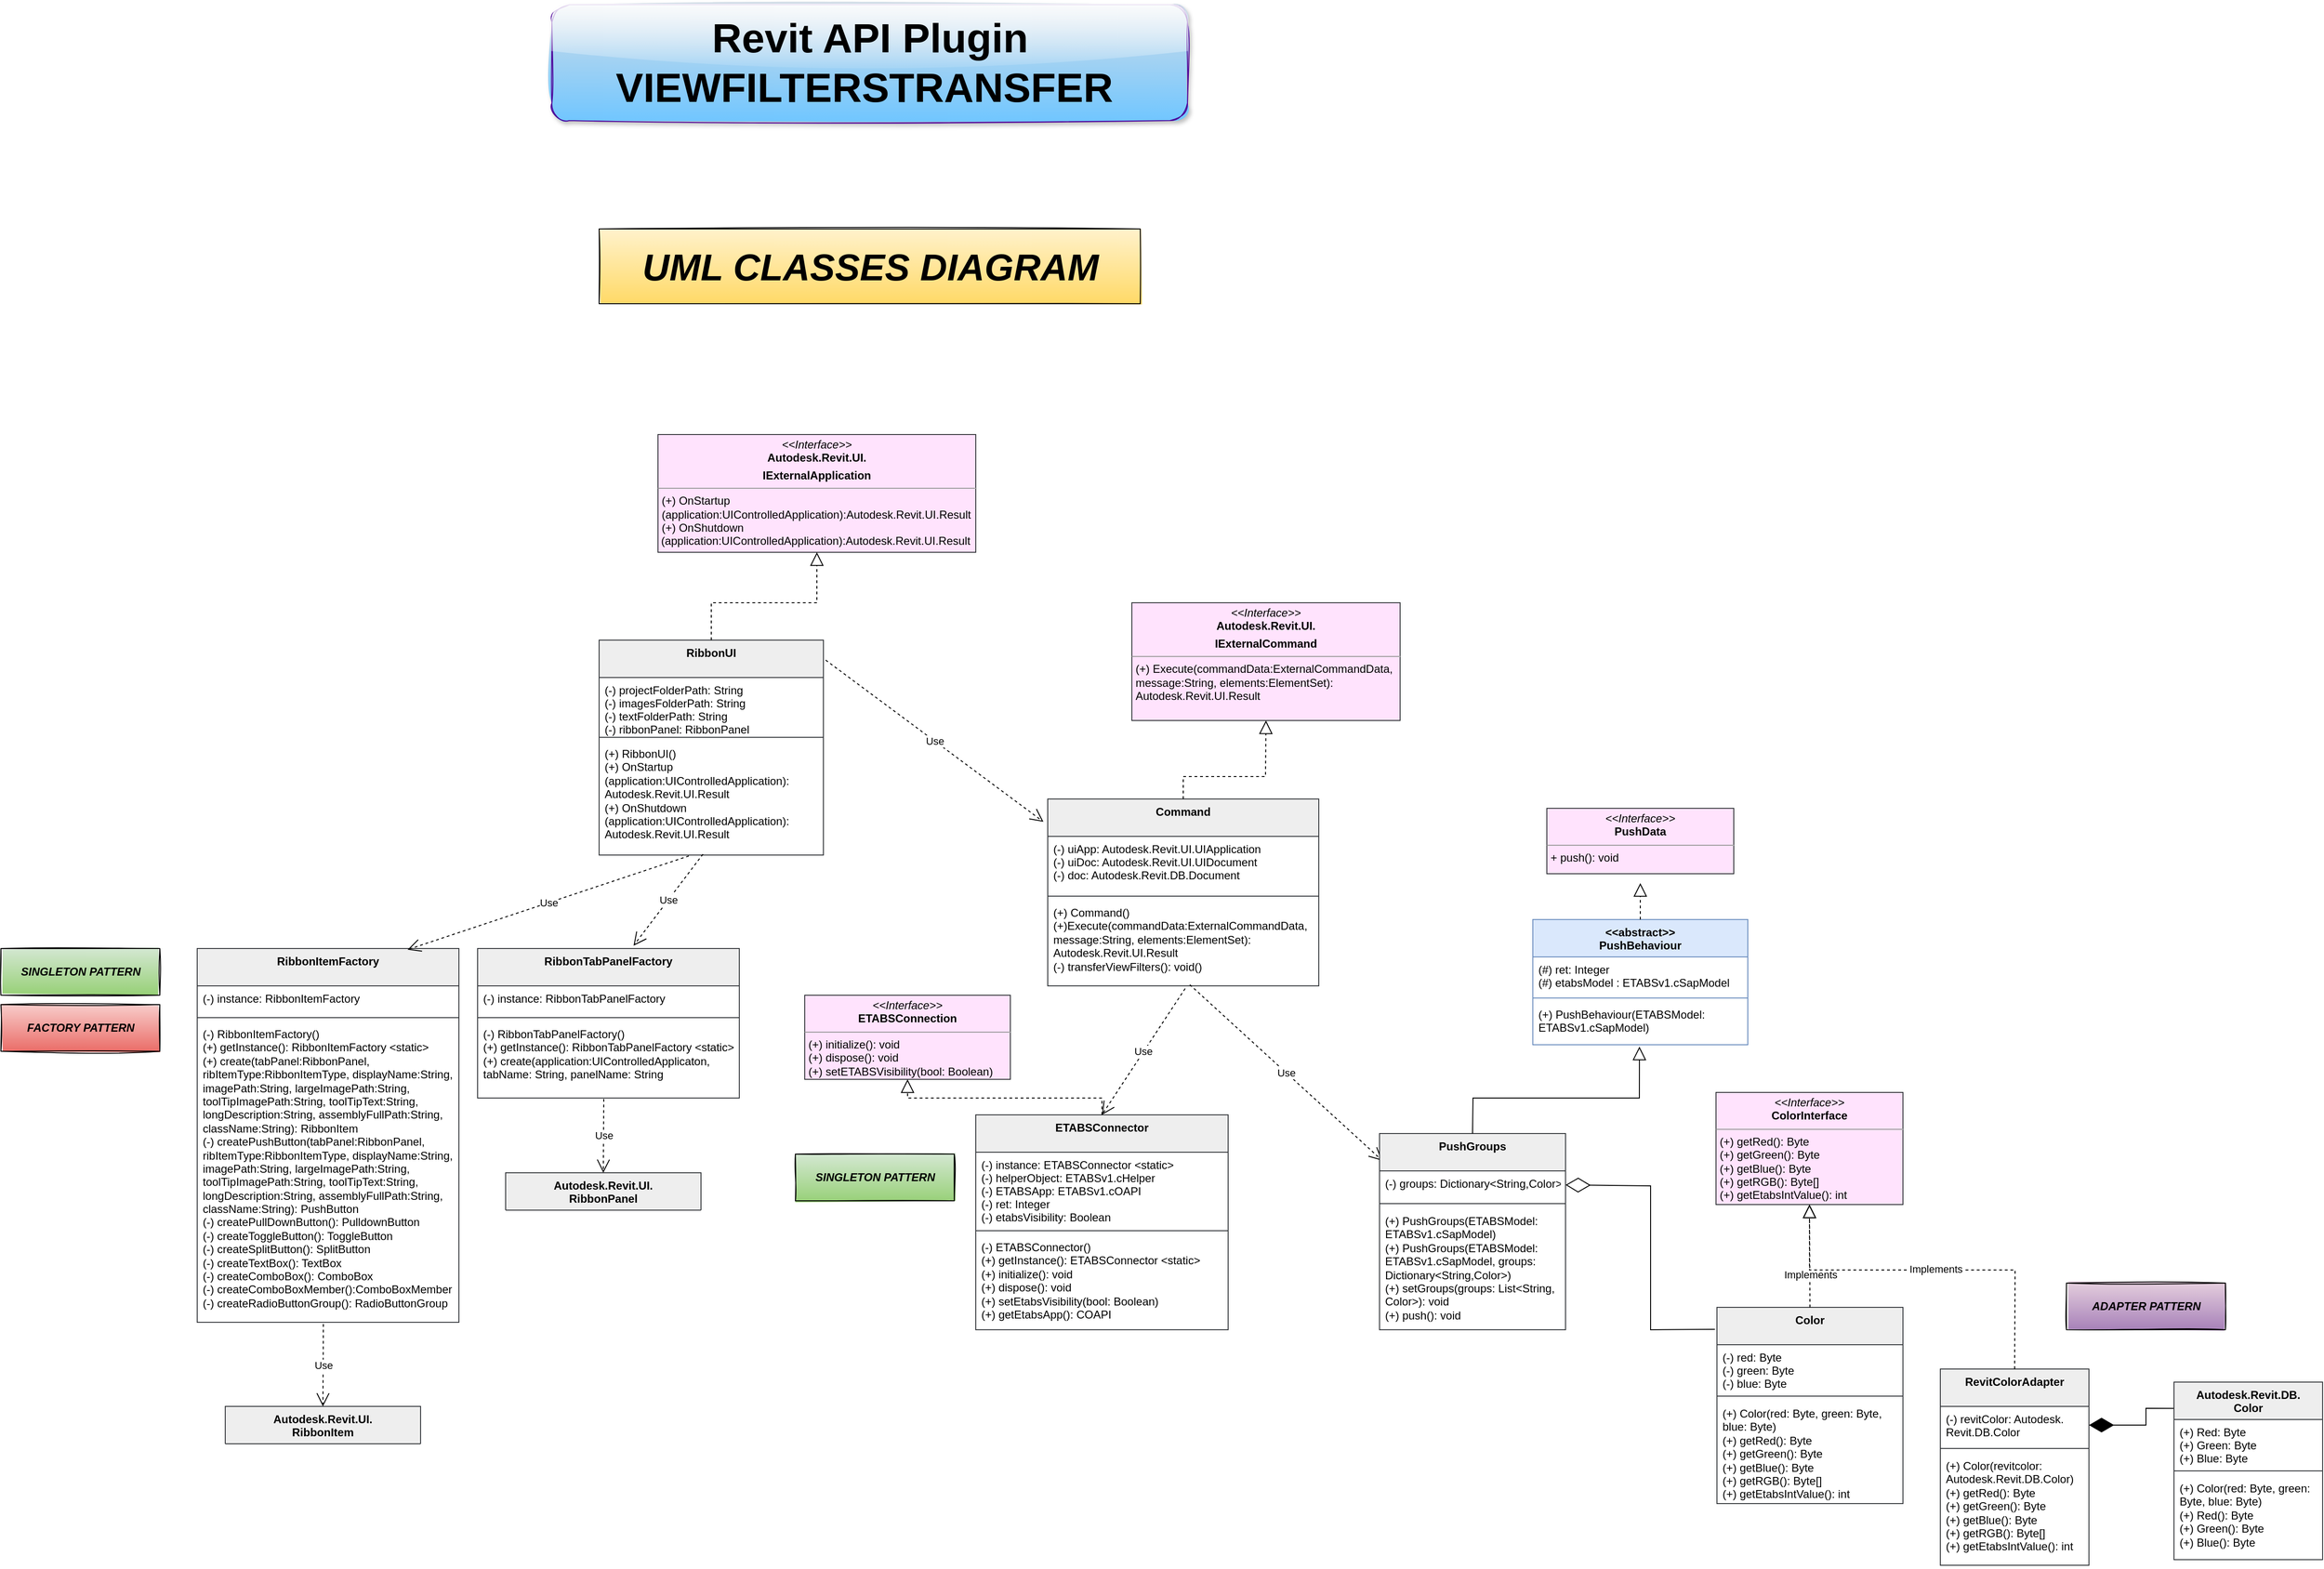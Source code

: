 <mxfile version="22.0.6" type="device">
  <diagram id="C5RBs43oDa-KdzZeNtuy" name="Page-1">
    <mxGraphModel dx="-4254" dy="4027" grid="1" gridSize="10" guides="1" tooltips="1" connect="1" arrows="1" fold="1" page="1" pageScale="1" pageWidth="827" pageHeight="1169" math="0" shadow="0">
      <root>
        <mxCell id="WIyWlLk6GJQsqaUBKTNV-0" />
        <mxCell id="WIyWlLk6GJQsqaUBKTNV-1" parent="WIyWlLk6GJQsqaUBKTNV-0" />
        <mxCell id="bTsdY4HcsBTZkOIxfHCk-12" value="RibbonItemFactory" style="swimlane;fontStyle=1;align=center;verticalAlign=top;childLayout=stackLayout;horizontal=1;startSize=40;horizontalStack=0;resizeParent=1;resizeParentMax=0;resizeLast=0;collapsible=1;marginBottom=0;movable=1;resizable=1;rotatable=1;deletable=1;editable=1;locked=0;connectable=1;fillColor=#eeeeee;strokeColor=#36393d;" parent="WIyWlLk6GJQsqaUBKTNV-1" vertex="1">
          <mxGeometry x="5260" y="-1500" width="280" height="400" as="geometry" />
        </mxCell>
        <mxCell id="bTsdY4HcsBTZkOIxfHCk-13" value="(-) instance: RibbonItemFactory" style="text;strokeColor=none;fillColor=none;align=left;verticalAlign=top;spacingLeft=4;spacingRight=4;overflow=hidden;rotatable=0;points=[[0,0.5],[1,0.5]];portConstraint=eastwest;" parent="bTsdY4HcsBTZkOIxfHCk-12" vertex="1">
          <mxGeometry y="40" width="280" height="30" as="geometry" />
        </mxCell>
        <mxCell id="bTsdY4HcsBTZkOIxfHCk-14" value="" style="line;strokeWidth=1;fillColor=none;align=left;verticalAlign=middle;spacingTop=-1;spacingLeft=3;spacingRight=3;rotatable=0;labelPosition=right;points=[];portConstraint=eastwest;strokeColor=inherit;" parent="bTsdY4HcsBTZkOIxfHCk-12" vertex="1">
          <mxGeometry y="70" width="280" height="8" as="geometry" />
        </mxCell>
        <mxCell id="bTsdY4HcsBTZkOIxfHCk-15" value="(-) RibbonItemFactory()&#xa;(+) getInstance(): RibbonItemFactory &lt;static&gt;&#xa;(+) create(tabPanel:RibbonPanel, ribItemType:RibbonItemType, displayName:String, imagePath:String, largeImagePath:String, toolTipImagePath:String, toolTipText:String, longDescription:String, assemblyFullPath:String, className:String): RibbonItem&#xa;(-) createPushButton(tabPanel:RibbonPanel, ribItemType:RibbonItemType, displayName:String, imagePath:String, largeImagePath:String, toolTipImagePath:String, toolTipText:String, longDescription:String, assemblyFullPath:String, className:String): PushButton&#xa;(-) createPullDownButton(): PulldownButton&#xa;(-) createToggleButton(): ToggleButton&#xa;(-) createSplitButton(): SplitButton&#xa;(-) createTextBox(): TextBox&#xa;(-) createComboBox(): ComboBox&#xa;(-) createComboBoxMember():ComboBoxMember&#xa;(-) createRadioButtonGroup(): RadioButtonGroup" style="text;strokeColor=none;fillColor=none;align=left;verticalAlign=top;spacingLeft=4;spacingRight=4;overflow=hidden;rotatable=0;points=[[0,0.5],[1,0.5]];portConstraint=eastwest;whiteSpace=wrap;" parent="bTsdY4HcsBTZkOIxfHCk-12" vertex="1">
          <mxGeometry y="78" width="280" height="322" as="geometry" />
        </mxCell>
        <mxCell id="bTsdY4HcsBTZkOIxfHCk-16" value="RibbonTabPanelFactory" style="swimlane;fontStyle=1;align=center;verticalAlign=top;childLayout=stackLayout;horizontal=1;startSize=40;horizontalStack=0;resizeParent=1;resizeParentMax=0;resizeLast=0;collapsible=1;marginBottom=0;movable=1;resizable=1;rotatable=1;deletable=1;editable=1;locked=0;connectable=1;fillColor=#eeeeee;strokeColor=#36393d;" parent="WIyWlLk6GJQsqaUBKTNV-1" vertex="1">
          <mxGeometry x="5560" y="-1500" width="280" height="160" as="geometry" />
        </mxCell>
        <mxCell id="bTsdY4HcsBTZkOIxfHCk-17" value="(-) instance: RibbonTabPanelFactory" style="text;strokeColor=none;fillColor=none;align=left;verticalAlign=top;spacingLeft=4;spacingRight=4;overflow=hidden;rotatable=0;points=[[0,0.5],[1,0.5]];portConstraint=eastwest;" parent="bTsdY4HcsBTZkOIxfHCk-16" vertex="1">
          <mxGeometry y="40" width="280" height="30" as="geometry" />
        </mxCell>
        <mxCell id="bTsdY4HcsBTZkOIxfHCk-18" value="" style="line;strokeWidth=1;fillColor=none;align=left;verticalAlign=middle;spacingTop=-1;spacingLeft=3;spacingRight=3;rotatable=0;labelPosition=right;points=[];portConstraint=eastwest;strokeColor=inherit;" parent="bTsdY4HcsBTZkOIxfHCk-16" vertex="1">
          <mxGeometry y="70" width="280" height="8" as="geometry" />
        </mxCell>
        <mxCell id="bTsdY4HcsBTZkOIxfHCk-19" value="(-) RibbonTabPanelFactory()&#xa;(+) getInstance(): RibbonTabPanelFactory &lt;static&gt;&#xa;(+) create(application:UIControlledApplicaton, tabName: String, panelName: String" style="text;strokeColor=none;fillColor=none;align=left;verticalAlign=top;spacingLeft=4;spacingRight=4;overflow=hidden;rotatable=0;points=[[0,0.5],[1,0.5]];portConstraint=eastwest;whiteSpace=wrap;" parent="bTsdY4HcsBTZkOIxfHCk-16" vertex="1">
          <mxGeometry y="78" width="280" height="82" as="geometry" />
        </mxCell>
        <mxCell id="bTsdY4HcsBTZkOIxfHCk-20" value="RibbonUI" style="swimlane;fontStyle=1;align=center;verticalAlign=top;childLayout=stackLayout;horizontal=1;startSize=40;horizontalStack=0;resizeParent=1;resizeParentMax=0;resizeLast=0;collapsible=1;marginBottom=0;movable=1;resizable=1;rotatable=1;deletable=1;editable=1;locked=0;connectable=1;fillColor=#eeeeee;strokeColor=#36393d;" parent="WIyWlLk6GJQsqaUBKTNV-1" vertex="1">
          <mxGeometry x="5690" y="-1830" width="240" height="230" as="geometry" />
        </mxCell>
        <mxCell id="bTsdY4HcsBTZkOIxfHCk-21" value="(-) projectFolderPath: String&#xa;(-) imagesFolderPath: String&#xa;(-) textFolderPath: String&#xa;(-) ribbonPanel: RibbonPanel" style="text;strokeColor=none;fillColor=none;align=left;verticalAlign=top;spacingLeft=4;spacingRight=4;overflow=hidden;rotatable=0;points=[[0,0.5],[1,0.5]];portConstraint=eastwest;" parent="bTsdY4HcsBTZkOIxfHCk-20" vertex="1">
          <mxGeometry y="40" width="240" height="60" as="geometry" />
        </mxCell>
        <mxCell id="bTsdY4HcsBTZkOIxfHCk-22" value="" style="line;strokeWidth=1;fillColor=none;align=left;verticalAlign=middle;spacingTop=-1;spacingLeft=3;spacingRight=3;rotatable=0;labelPosition=right;points=[];portConstraint=eastwest;strokeColor=inherit;" parent="bTsdY4HcsBTZkOIxfHCk-20" vertex="1">
          <mxGeometry y="100" width="240" height="8" as="geometry" />
        </mxCell>
        <mxCell id="bTsdY4HcsBTZkOIxfHCk-23" value="(+) RibbonUI()&#xa;(+) OnStartup&#xa;(application:UIControlledApplication):&#xa;Autodesk.Revit.UI.Result&#xa;(+) OnShutdown &#xa;(application:UIControlledApplication):&#xa;Autodesk.Revit.UI.Result" style="text;strokeColor=none;fillColor=none;align=left;verticalAlign=top;spacingLeft=4;spacingRight=4;overflow=hidden;rotatable=0;points=[[0,0.5],[1,0.5]];portConstraint=eastwest;whiteSpace=wrap;" parent="bTsdY4HcsBTZkOIxfHCk-20" vertex="1">
          <mxGeometry y="108" width="240" height="122" as="geometry" />
        </mxCell>
        <mxCell id="bTsdY4HcsBTZkOIxfHCk-24" value="&lt;p style=&quot;margin: 0px ; margin-top: 4px ; text-align: center&quot;&gt;&lt;i&gt;&amp;lt;&amp;lt;Interface&amp;gt;&amp;gt;&lt;/i&gt;&lt;br&gt;&lt;b&gt;Autodesk.Revit.UI.&lt;/b&gt;&lt;/p&gt;&lt;p style=&quot;margin: 0px ; margin-top: 4px ; text-align: center&quot;&gt;&lt;b&gt;IExternalApplication&lt;/b&gt;&lt;/p&gt;&lt;hr size=&quot;1&quot;&gt;&lt;p style=&quot;margin: 0px ; margin-left: 4px&quot;&gt;(+) OnStartup&lt;/p&gt;&lt;p style=&quot;margin: 0px ; margin-left: 4px&quot;&gt;(application:UIControlledApplication):&lt;span style=&quot;background-color: initial;&quot;&gt;Autodesk.Revit.UI.Result&lt;/span&gt;&lt;/p&gt;&lt;p style=&quot;margin: 0px ; margin-left: 4px&quot;&gt;&lt;span style=&quot;background-color: initial;&quot;&gt;(+) OnShutdown&lt;/span&gt;&lt;/p&gt;&amp;nbsp;(application:UIControlledApplication):Autodesk.Revit.UI.Result" style="verticalAlign=top;align=left;overflow=fill;fontSize=12;fontFamily=Helvetica;html=1;fillColor=#FFE3FD;strokeColor=#36393d;" parent="WIyWlLk6GJQsqaUBKTNV-1" vertex="1">
          <mxGeometry x="5753" y="-2050" width="340" height="126" as="geometry" />
        </mxCell>
        <mxCell id="bTsdY4HcsBTZkOIxfHCk-25" value="" style="endArrow=block;dashed=1;endFill=0;endSize=12;html=1;rounded=0;exitX=0.5;exitY=0;exitDx=0;exitDy=0;entryX=0.5;entryY=1;entryDx=0;entryDy=0;" parent="WIyWlLk6GJQsqaUBKTNV-1" source="bTsdY4HcsBTZkOIxfHCk-20" target="bTsdY4HcsBTZkOIxfHCk-24" edge="1">
          <mxGeometry width="160" relative="1" as="geometry">
            <mxPoint x="5640" y="-1850" as="sourcePoint" />
            <mxPoint x="5925" y="-1910" as="targetPoint" />
            <Array as="points">
              <mxPoint x="5810" y="-1870" />
              <mxPoint x="5923" y="-1870" />
            </Array>
          </mxGeometry>
        </mxCell>
        <mxCell id="bTsdY4HcsBTZkOIxfHCk-28" value="Command" style="swimlane;fontStyle=1;align=center;verticalAlign=top;childLayout=stackLayout;horizontal=1;startSize=40;horizontalStack=0;resizeParent=1;resizeParentMax=0;resizeLast=0;collapsible=1;marginBottom=0;movable=1;resizable=1;rotatable=1;deletable=1;editable=1;locked=0;connectable=1;fillColor=#eeeeee;strokeColor=#36393d;" parent="WIyWlLk6GJQsqaUBKTNV-1" vertex="1">
          <mxGeometry x="6170" y="-1660" width="290" height="200" as="geometry" />
        </mxCell>
        <mxCell id="bTsdY4HcsBTZkOIxfHCk-29" value="(-) uiApp: Autodesk.Revit.UI.UIApplication&#xa;(-) uiDoc: Autodesk.Revit.UI.UIDocument&#xa;(-) doc: Autodesk.Revit.DB.Document" style="text;strokeColor=none;fillColor=none;align=left;verticalAlign=top;spacingLeft=4;spacingRight=4;overflow=hidden;rotatable=0;points=[[0,0.5],[1,0.5]];portConstraint=eastwest;" parent="bTsdY4HcsBTZkOIxfHCk-28" vertex="1">
          <mxGeometry y="40" width="290" height="60" as="geometry" />
        </mxCell>
        <mxCell id="bTsdY4HcsBTZkOIxfHCk-30" value="" style="line;strokeWidth=1;fillColor=none;align=left;verticalAlign=middle;spacingTop=-1;spacingLeft=3;spacingRight=3;rotatable=0;labelPosition=right;points=[];portConstraint=eastwest;strokeColor=inherit;" parent="bTsdY4HcsBTZkOIxfHCk-28" vertex="1">
          <mxGeometry y="100" width="290" height="8" as="geometry" />
        </mxCell>
        <mxCell id="bTsdY4HcsBTZkOIxfHCk-31" value="(+) Command()&#xa;(+)Execute(commandData:ExternalCommandData, &#xa;message:String, elements:ElementSet): &#xa;Autodesk.Revit.UI.Result&#xa;(-) transferViewFilters(): void()" style="text;strokeColor=none;fillColor=none;align=left;verticalAlign=top;spacingLeft=4;spacingRight=4;overflow=hidden;rotatable=0;points=[[0,0.5],[1,0.5]];portConstraint=eastwest;whiteSpace=wrap;" parent="bTsdY4HcsBTZkOIxfHCk-28" vertex="1">
          <mxGeometry y="108" width="290" height="92" as="geometry" />
        </mxCell>
        <mxCell id="bTsdY4HcsBTZkOIxfHCk-32" value="&lt;p style=&quot;margin: 0px ; margin-top: 4px ; text-align: center&quot;&gt;&lt;i&gt;&amp;lt;&amp;lt;Interface&amp;gt;&amp;gt;&lt;/i&gt;&lt;br&gt;&lt;b&gt;Autodesk.Revit.UI.&lt;/b&gt;&lt;/p&gt;&lt;p style=&quot;margin: 0px ; margin-top: 4px ; text-align: center&quot;&gt;&lt;b&gt;IExternalCommand&lt;/b&gt;&lt;/p&gt;&lt;hr size=&quot;1&quot;&gt;&lt;p style=&quot;margin: 0px ; margin-left: 4px&quot;&gt;(+) Execute(commandData:ExternalCommandData,&amp;nbsp;&lt;/p&gt;&lt;p style=&quot;margin: 0px ; margin-left: 4px&quot;&gt;message:String, elements:ElementSet):&amp;nbsp;&lt;/p&gt;&lt;p style=&quot;margin: 0px ; margin-left: 4px&quot;&gt;Autodesk.Revit.UI.Result&lt;/p&gt;&lt;p style=&quot;margin: 0px ; margin-left: 4px&quot;&gt;&lt;/p&gt;" style="verticalAlign=top;align=left;overflow=fill;fontSize=12;fontFamily=Helvetica;html=1;fillColor=#FFE3FD;strokeColor=#36393d;" parent="WIyWlLk6GJQsqaUBKTNV-1" vertex="1">
          <mxGeometry x="6260" y="-1870" width="287" height="126" as="geometry" />
        </mxCell>
        <mxCell id="bTsdY4HcsBTZkOIxfHCk-33" value="" style="endArrow=block;dashed=1;endFill=0;endSize=12;html=1;rounded=0;exitX=0.5;exitY=0;exitDx=0;exitDy=0;entryX=0.5;entryY=1;entryDx=0;entryDy=0;" parent="WIyWlLk6GJQsqaUBKTNV-1" source="bTsdY4HcsBTZkOIxfHCk-28" target="bTsdY4HcsBTZkOIxfHCk-32" edge="1">
          <mxGeometry width="160" relative="1" as="geometry">
            <mxPoint x="6120" y="-1664" as="sourcePoint" />
            <mxPoint x="6405" y="-1724" as="targetPoint" />
            <Array as="points">
              <mxPoint x="6315" y="-1684" />
              <mxPoint x="6360" y="-1684" />
              <mxPoint x="6403" y="-1684" />
            </Array>
          </mxGeometry>
        </mxCell>
        <mxCell id="bTsdY4HcsBTZkOIxfHCk-36" value="Use" style="endArrow=open;endSize=12;dashed=1;html=1;rounded=0;entryX=-0.016;entryY=0.122;entryDx=0;entryDy=0;entryPerimeter=0;exitX=1.01;exitY=0.093;exitDx=0;exitDy=0;exitPerimeter=0;" parent="WIyWlLk6GJQsqaUBKTNV-1" source="bTsdY4HcsBTZkOIxfHCk-20" target="bTsdY4HcsBTZkOIxfHCk-28" edge="1">
          <mxGeometry width="160" relative="1" as="geometry">
            <mxPoint x="6108" y="-1618" as="sourcePoint" />
            <mxPoint x="6020" y="-1570" as="targetPoint" />
            <Array as="points" />
          </mxGeometry>
        </mxCell>
        <mxCell id="bTsdY4HcsBTZkOIxfHCk-37" value="Use" style="endArrow=open;endSize=12;dashed=1;html=1;rounded=0;entryX=0.015;entryY=0.138;entryDx=0;entryDy=0;entryPerimeter=0;exitX=0.524;exitY=0.986;exitDx=0;exitDy=0;exitPerimeter=0;" parent="WIyWlLk6GJQsqaUBKTNV-1" source="bTsdY4HcsBTZkOIxfHCk-31" target="VpW5yEYr8IQsNNvYB3wE-75" edge="1">
          <mxGeometry width="160" relative="1" as="geometry">
            <mxPoint x="6340" y="-1430" as="sourcePoint" />
            <mxPoint x="6494.165" y="-1358.53" as="targetPoint" />
            <Array as="points" />
          </mxGeometry>
        </mxCell>
        <mxCell id="bTsdY4HcsBTZkOIxfHCk-38" value="Use" style="endArrow=open;endSize=12;dashed=1;html=1;rounded=0;exitX=0.507;exitY=1.031;exitDx=0;exitDy=0;exitPerimeter=0;entryX=0.5;entryY=0;entryDx=0;entryDy=0;" parent="WIyWlLk6GJQsqaUBKTNV-1" source="bTsdY4HcsBTZkOIxfHCk-31" target="VpW5yEYr8IQsNNvYB3wE-1" edge="1">
          <mxGeometry width="160" relative="1" as="geometry">
            <mxPoint x="6330" y="-1450" as="sourcePoint" />
            <mxPoint x="6167.75" y="-1359.16" as="targetPoint" />
            <Array as="points" />
          </mxGeometry>
        </mxCell>
        <mxCell id="bTsdY4HcsBTZkOIxfHCk-39" value="Use" style="endArrow=open;endSize=12;dashed=1;html=1;rounded=0;exitX=0.463;exitY=0.992;exitDx=0;exitDy=0;exitPerimeter=0;entryX=0.596;entryY=-0.019;entryDx=0;entryDy=0;entryPerimeter=0;" parent="WIyWlLk6GJQsqaUBKTNV-1" source="bTsdY4HcsBTZkOIxfHCk-23" target="bTsdY4HcsBTZkOIxfHCk-16" edge="1">
          <mxGeometry width="160" relative="1" as="geometry">
            <mxPoint x="5959" y="-1550" as="sourcePoint" />
            <mxPoint x="5810" y="-1452" as="targetPoint" />
            <Array as="points" />
          </mxGeometry>
        </mxCell>
        <mxCell id="bTsdY4HcsBTZkOIxfHCk-40" value="Use" style="endArrow=open;endSize=12;dashed=1;html=1;rounded=0;exitX=0.4;exitY=1.008;exitDx=0;exitDy=0;exitPerimeter=0;entryX=0.804;entryY=0.003;entryDx=0;entryDy=0;entryPerimeter=0;" parent="WIyWlLk6GJQsqaUBKTNV-1" source="bTsdY4HcsBTZkOIxfHCk-23" target="bTsdY4HcsBTZkOIxfHCk-12" edge="1">
          <mxGeometry width="160" relative="1" as="geometry">
            <mxPoint x="5811" y="-1591" as="sourcePoint" />
            <mxPoint x="5737" y="-1493" as="targetPoint" />
            <Array as="points" />
          </mxGeometry>
        </mxCell>
        <mxCell id="bTsdY4HcsBTZkOIxfHCk-44" value="&lt;i&gt;&lt;b&gt;SINGLETON PATTERN&lt;/b&gt;&lt;/i&gt;" style="html=1;labelBackgroundColor=none;fillColor=#d5e8d4;strokeColor=#000000;glass=0;sketch=1;gradientColor=#97d077;" parent="WIyWlLk6GJQsqaUBKTNV-1" vertex="1">
          <mxGeometry x="5050" y="-1500" width="170" height="50" as="geometry" />
        </mxCell>
        <mxCell id="bTsdY4HcsBTZkOIxfHCk-43" value="&lt;i&gt;&lt;b&gt;FACTORY PATTERN&lt;/b&gt;&lt;/i&gt;" style="html=1;labelBackgroundColor=none;fillColor=#f8cecc;strokeColor=#000000;gradientColor=#ea6b66;glass=0;sketch=1;" parent="WIyWlLk6GJQsqaUBKTNV-1" vertex="1">
          <mxGeometry x="5050" y="-1440" width="170" height="50" as="geometry" />
        </mxCell>
        <mxCell id="bTsdY4HcsBTZkOIxfHCk-53" value="Autodesk.Revit.UI.&#xa;RibbonItem" style="swimlane;fontStyle=1;align=center;verticalAlign=top;childLayout=stackLayout;horizontal=1;startSize=40;horizontalStack=0;resizeParent=1;resizeParentMax=0;resizeLast=0;collapsible=1;marginBottom=0;movable=1;resizable=1;rotatable=1;deletable=1;editable=1;locked=0;connectable=1;fillColor=#eeeeee;strokeColor=#36393d;" parent="WIyWlLk6GJQsqaUBKTNV-1" vertex="1">
          <mxGeometry x="5290" y="-1010" width="209" height="40" as="geometry" />
        </mxCell>
        <mxCell id="bTsdY4HcsBTZkOIxfHCk-57" value="Use" style="endArrow=open;endSize=12;dashed=1;html=1;rounded=0;entryX=0.5;entryY=0;entryDx=0;entryDy=0;exitX=0.482;exitY=1.006;exitDx=0;exitDy=0;exitPerimeter=0;" parent="WIyWlLk6GJQsqaUBKTNV-1" source="bTsdY4HcsBTZkOIxfHCk-15" target="bTsdY4HcsBTZkOIxfHCk-53" edge="1">
          <mxGeometry width="160" relative="1" as="geometry">
            <mxPoint x="5499" y="-1080" as="sourcePoint" />
            <mxPoint x="5499" y="-960" as="targetPoint" />
            <Array as="points" />
          </mxGeometry>
        </mxCell>
        <mxCell id="bTsdY4HcsBTZkOIxfHCk-59" value="Autodesk.Revit.UI.&#xa;RibbonPanel" style="swimlane;fontStyle=1;align=center;verticalAlign=top;childLayout=stackLayout;horizontal=1;startSize=40;horizontalStack=0;resizeParent=1;resizeParentMax=0;resizeLast=0;collapsible=1;marginBottom=0;movable=1;resizable=1;rotatable=1;deletable=1;editable=1;locked=0;connectable=1;fillColor=#eeeeee;strokeColor=#36393d;" parent="WIyWlLk6GJQsqaUBKTNV-1" vertex="1">
          <mxGeometry x="5590" y="-1260" width="209" height="40" as="geometry" />
        </mxCell>
        <mxCell id="bTsdY4HcsBTZkOIxfHCk-60" value="Use" style="endArrow=open;endSize=12;dashed=1;html=1;rounded=0;entryX=0.5;entryY=0;entryDx=0;entryDy=0;exitX=0.482;exitY=1.006;exitDx=0;exitDy=0;exitPerimeter=0;" parent="WIyWlLk6GJQsqaUBKTNV-1" target="bTsdY4HcsBTZkOIxfHCk-59" edge="1">
          <mxGeometry width="160" relative="1" as="geometry">
            <mxPoint x="5695" y="-1339" as="sourcePoint" />
            <mxPoint x="5799" y="-1201" as="targetPoint" />
            <Array as="points" />
          </mxGeometry>
        </mxCell>
        <mxCell id="bTsdY4HcsBTZkOIxfHCk-61" value="&lt;span style=&quot;font-size: 40px;&quot;&gt;&lt;b&gt;&lt;i&gt;UML CLASSES DIAGRAM&lt;/i&gt;&lt;/b&gt;&lt;/span&gt;" style="html=1;labelBackgroundColor=none;fillColor=#fff2cc;strokeColor=#000000;glass=0;sketch=1;gradientColor=#ffd966;" parent="WIyWlLk6GJQsqaUBKTNV-1" vertex="1">
          <mxGeometry x="5690" y="-2270" width="579" height="80" as="geometry" />
        </mxCell>
        <mxCell id="bTsdY4HcsBTZkOIxfHCk-62" value="&lt;b&gt;&lt;font style=&quot;font-size: 44px;&quot;&gt;Revit API Plugin&lt;br&gt;VIEWFILTERSTRANSFER&amp;nbsp;&lt;/font&gt;&lt;/b&gt;" style="rounded=1;whiteSpace=wrap;html=1;fillColor=#D2DDE7;strokeColor=#4C0099;gradientColor=#70C6FF;shadow=1;sketch=1;curveFitting=1;jiggle=2;glass=1;" parent="WIyWlLk6GJQsqaUBKTNV-1" vertex="1">
          <mxGeometry x="5639.5" y="-2510" width="680" height="124" as="geometry" />
        </mxCell>
        <mxCell id="VpW5yEYr8IQsNNvYB3wE-0" value="&lt;i&gt;&lt;b&gt;SINGLETON PATTERN&lt;/b&gt;&lt;/i&gt;" style="html=1;labelBackgroundColor=none;fillColor=#d5e8d4;strokeColor=#000000;glass=0;sketch=1;gradientColor=#97d077;" vertex="1" parent="WIyWlLk6GJQsqaUBKTNV-1">
          <mxGeometry x="5900" y="-1280" width="170" height="50" as="geometry" />
        </mxCell>
        <mxCell id="VpW5yEYr8IQsNNvYB3wE-1" value="ETABSConnector" style="swimlane;fontStyle=1;align=center;verticalAlign=top;childLayout=stackLayout;horizontal=1;startSize=40;horizontalStack=0;resizeParent=1;resizeParentMax=0;resizeLast=0;collapsible=1;marginBottom=0;movable=1;resizable=1;rotatable=1;deletable=1;editable=1;locked=0;connectable=1;fillColor=#eeeeee;strokeColor=#36393d;" vertex="1" parent="WIyWlLk6GJQsqaUBKTNV-1">
          <mxGeometry x="6093" y="-1322" width="270" height="230" as="geometry" />
        </mxCell>
        <mxCell id="VpW5yEYr8IQsNNvYB3wE-2" value="(-) instance: ETABSConnector &lt;static&gt;&#xa;(-) helperObject: ETABSv1.cHelper&#xa;(-) ETABSApp: ETABSv1.cOAPI&#xa;(-) ret: Integer&#xa;(-) etabsVisibility: Boolean" style="text;strokeColor=none;fillColor=none;align=left;verticalAlign=top;spacingLeft=4;spacingRight=4;overflow=hidden;rotatable=0;points=[[0,0.5],[1,0.5]];portConstraint=eastwest;" vertex="1" parent="VpW5yEYr8IQsNNvYB3wE-1">
          <mxGeometry y="40" width="270" height="80" as="geometry" />
        </mxCell>
        <mxCell id="VpW5yEYr8IQsNNvYB3wE-3" value="" style="line;strokeWidth=1;fillColor=none;align=left;verticalAlign=middle;spacingTop=-1;spacingLeft=3;spacingRight=3;rotatable=0;labelPosition=right;points=[];portConstraint=eastwest;strokeColor=inherit;" vertex="1" parent="VpW5yEYr8IQsNNvYB3wE-1">
          <mxGeometry y="120" width="270" height="8" as="geometry" />
        </mxCell>
        <mxCell id="VpW5yEYr8IQsNNvYB3wE-4" value="(-) ETABSConnector()&#xa;(+) getInstance(): ETABSConnector &lt;static&gt;&#xa;(+) initialize(): void&#xa;(+) dispose(): void&#xa;(+) setEtabsVisibility(bool: Boolean)&#xa;(+) getEtabsApp(): COAPI" style="text;strokeColor=none;fillColor=none;align=left;verticalAlign=top;spacingLeft=4;spacingRight=4;overflow=hidden;rotatable=0;points=[[0,0.5],[1,0.5]];portConstraint=eastwest;whiteSpace=wrap;" vertex="1" parent="VpW5yEYr8IQsNNvYB3wE-1">
          <mxGeometry y="128" width="270" height="102" as="geometry" />
        </mxCell>
        <mxCell id="VpW5yEYr8IQsNNvYB3wE-5" value="&lt;p style=&quot;margin: 0px ; margin-top: 4px ; text-align: center&quot;&gt;&lt;i&gt;&amp;lt;&amp;lt;Interface&amp;gt;&amp;gt;&lt;/i&gt;&lt;br&gt;&lt;b&gt;ETABSConnection&lt;/b&gt;&lt;/p&gt;&lt;hr size=&quot;1&quot;&gt;&lt;p style=&quot;margin: 0px ; margin-left: 4px&quot;&gt;(+) initialize(): void&lt;/p&gt;&lt;p style=&quot;margin: 0px ; margin-left: 4px&quot;&gt;(+) dispose(): void&lt;/p&gt;&lt;p style=&quot;margin: 0px ; margin-left: 4px&quot;&gt;(+) setETABSVisibility(bool: Boolean)&lt;/p&gt;" style="verticalAlign=top;align=left;overflow=fill;fontSize=12;fontFamily=Helvetica;html=1;fillColor=#FFE3FD;strokeColor=#36393d;" vertex="1" parent="WIyWlLk6GJQsqaUBKTNV-1">
          <mxGeometry x="5910" y="-1450" width="220" height="90" as="geometry" />
        </mxCell>
        <mxCell id="VpW5yEYr8IQsNNvYB3wE-6" value="" style="endArrow=block;dashed=1;endFill=0;endSize=12;html=1;rounded=0;exitX=0.5;exitY=0;exitDx=0;exitDy=0;entryX=0.5;entryY=1;entryDx=0;entryDy=0;" edge="1" parent="WIyWlLk6GJQsqaUBKTNV-1" source="VpW5yEYr8IQsNNvYB3wE-1" target="VpW5yEYr8IQsNNvYB3wE-5">
          <mxGeometry width="160" relative="1" as="geometry">
            <mxPoint x="6490" y="-1206" as="sourcePoint" />
            <mxPoint x="6490" y="-1266" as="targetPoint" />
            <Array as="points">
              <mxPoint x="6228" y="-1340" />
              <mxPoint x="6020" y="-1340" />
            </Array>
          </mxGeometry>
        </mxCell>
        <mxCell id="VpW5yEYr8IQsNNvYB3wE-59" value="&lt;p style=&quot;margin: 0px ; margin-top: 4px ; text-align: center&quot;&gt;&lt;i&gt;&amp;lt;&amp;lt;Interface&amp;gt;&amp;gt;&lt;/i&gt;&lt;br&gt;&lt;b&gt;PushData&lt;/b&gt;&lt;/p&gt;&lt;hr size=&quot;1&quot;&gt;&lt;p style=&quot;margin: 0px ; margin-left: 4px&quot;&gt;+ push(): void&lt;/p&gt;" style="verticalAlign=top;align=left;overflow=fill;fontSize=12;fontFamily=Helvetica;html=1;fillColor=#FFE3FD;strokeColor=#36393d;" vertex="1" parent="WIyWlLk6GJQsqaUBKTNV-1">
          <mxGeometry x="6704" y="-1650" width="200" height="70" as="geometry" />
        </mxCell>
        <mxCell id="VpW5yEYr8IQsNNvYB3wE-60" value="&lt;&lt;abstract&gt;&gt;&#xa;PushBehaviour" style="swimlane;fontStyle=1;align=center;verticalAlign=top;childLayout=stackLayout;horizontal=1;startSize=40;horizontalStack=0;resizeParent=1;resizeParentMax=0;resizeLast=0;collapsible=1;marginBottom=0;fillColor=#dae8fc;strokeColor=#6c8ebf;" vertex="1" parent="WIyWlLk6GJQsqaUBKTNV-1">
          <mxGeometry x="6689" y="-1531" width="230" height="134" as="geometry" />
        </mxCell>
        <mxCell id="VpW5yEYr8IQsNNvYB3wE-61" value="(#) ret: Integer&#xa;(#) etabsModel : ETABSv1.cSapModel" style="text;strokeColor=none;fillColor=none;align=left;verticalAlign=top;spacingLeft=4;spacingRight=4;overflow=hidden;rotatable=0;points=[[0,0.5],[1,0.5]];portConstraint=eastwest;glass=0;labelBackgroundColor=none;sketch=1;" vertex="1" parent="VpW5yEYr8IQsNNvYB3wE-60">
          <mxGeometry y="40" width="230" height="40" as="geometry" />
        </mxCell>
        <mxCell id="VpW5yEYr8IQsNNvYB3wE-62" value="" style="line;strokeWidth=1;fillColor=none;align=left;verticalAlign=middle;spacingTop=-1;spacingLeft=3;spacingRight=3;rotatable=0;labelPosition=right;points=[];portConstraint=eastwest;strokeColor=inherit;" vertex="1" parent="VpW5yEYr8IQsNNvYB3wE-60">
          <mxGeometry y="80" width="230" height="8" as="geometry" />
        </mxCell>
        <mxCell id="VpW5yEYr8IQsNNvYB3wE-63" value="(+) PushBehaviour(ETABSModel: ETABSv1.cSapModel)" style="text;strokeColor=none;fillColor=none;align=left;verticalAlign=top;spacingLeft=4;spacingRight=4;overflow=hidden;rotatable=0;points=[[0,0.5],[1,0.5]];portConstraint=eastwest;whiteSpace=wrap;" vertex="1" parent="VpW5yEYr8IQsNNvYB3wE-60">
          <mxGeometry y="88" width="230" height="46" as="geometry" />
        </mxCell>
        <mxCell id="VpW5yEYr8IQsNNvYB3wE-64" value="" style="endArrow=block;dashed=1;endFill=0;endSize=12;html=1;rounded=0;entryX=0.5;entryY=1;entryDx=0;entryDy=0;exitX=0.5;exitY=0;exitDx=0;exitDy=0;" edge="1" parent="WIyWlLk6GJQsqaUBKTNV-1" source="VpW5yEYr8IQsNNvYB3wE-60">
          <mxGeometry width="160" relative="1" as="geometry">
            <mxPoint x="7063" y="-1476" as="sourcePoint" />
            <mxPoint x="6804" y="-1570" as="targetPoint" />
            <Array as="points" />
          </mxGeometry>
        </mxCell>
        <mxCell id="VpW5yEYr8IQsNNvYB3wE-75" value="PushGroups" style="swimlane;fontStyle=1;align=center;verticalAlign=top;childLayout=stackLayout;horizontal=1;startSize=40;horizontalStack=0;resizeParent=1;resizeParentMax=0;resizeLast=0;collapsible=1;marginBottom=0;movable=1;resizable=1;rotatable=1;deletable=1;editable=1;locked=0;connectable=1;fillColor=#eeeeee;strokeColor=#36393d;" vertex="1" parent="WIyWlLk6GJQsqaUBKTNV-1">
          <mxGeometry x="6525" y="-1302" width="199" height="210" as="geometry" />
        </mxCell>
        <mxCell id="VpW5yEYr8IQsNNvYB3wE-76" value="(-) groups: Dictionary&lt;String,Color&gt;" style="text;strokeColor=none;fillColor=none;align=left;verticalAlign=top;spacingLeft=4;spacingRight=4;overflow=hidden;rotatable=0;points=[[0,0.5],[1,0.5]];portConstraint=eastwest;" vertex="1" parent="VpW5yEYr8IQsNNvYB3wE-75">
          <mxGeometry y="40" width="199" height="30" as="geometry" />
        </mxCell>
        <mxCell id="VpW5yEYr8IQsNNvYB3wE-77" value="" style="line;strokeWidth=1;fillColor=none;align=left;verticalAlign=middle;spacingTop=-1;spacingLeft=3;spacingRight=3;rotatable=0;labelPosition=right;points=[];portConstraint=eastwest;strokeColor=inherit;" vertex="1" parent="VpW5yEYr8IQsNNvYB3wE-75">
          <mxGeometry y="70" width="199" height="10" as="geometry" />
        </mxCell>
        <mxCell id="VpW5yEYr8IQsNNvYB3wE-78" value="(+) PushGroups(ETABSModel: ETABSv1.cSapModel)&#xa;(+) PushGroups(ETABSModel: ETABSv1.cSapModel, groups: Dictionary&lt;String,Color&gt;)&#xa;(+) setGroups(groups: List&lt;String, Color&gt;): void&#xa;(+) push(): void" style="text;strokeColor=none;fillColor=none;align=left;verticalAlign=top;spacingLeft=4;spacingRight=4;overflow=hidden;rotatable=0;points=[[0,0.5],[1,0.5]];portConstraint=eastwest;whiteSpace=wrap;" vertex="1" parent="VpW5yEYr8IQsNNvYB3wE-75">
          <mxGeometry y="80" width="199" height="130" as="geometry" />
        </mxCell>
        <mxCell id="VpW5yEYr8IQsNNvYB3wE-79" value="" style="endArrow=block;endFill=0;endSize=12;html=1;rounded=0;exitX=0.5;exitY=0;exitDx=0;exitDy=0;entryX=0.496;entryY=1.043;entryDx=0;entryDy=0;entryPerimeter=0;" edge="1" parent="WIyWlLk6GJQsqaUBKTNV-1" source="VpW5yEYr8IQsNNvYB3wE-75" target="VpW5yEYr8IQsNNvYB3wE-63">
          <mxGeometry width="160" relative="1" as="geometry">
            <mxPoint x="6938.5" y="-1292.0" as="sourcePoint" />
            <mxPoint x="6939" y="-1397" as="targetPoint" />
            <Array as="points">
              <mxPoint x="6625" y="-1340" />
              <mxPoint x="6803" y="-1340" />
            </Array>
          </mxGeometry>
        </mxCell>
        <mxCell id="VpW5yEYr8IQsNNvYB3wE-93" value="" style="endArrow=diamondThin;endFill=0;endSize=24;html=1;rounded=0;entryX=1;entryY=0.5;entryDx=0;entryDy=0;exitX=-0.011;exitY=0.112;exitDx=0;exitDy=0;exitPerimeter=0;" edge="1" parent="WIyWlLk6GJQsqaUBKTNV-1" source="VpW5yEYr8IQsNNvYB3wE-99" target="VpW5yEYr8IQsNNvYB3wE-76">
          <mxGeometry width="160" relative="1" as="geometry">
            <mxPoint x="7170.597" y="-1389.2" as="sourcePoint" />
            <mxPoint x="7109" y="-1299" as="targetPoint" />
            <Array as="points">
              <mxPoint x="6815" y="-1092" />
              <mxPoint x="6815" y="-1176" />
              <mxPoint x="6815" y="-1246" />
            </Array>
          </mxGeometry>
        </mxCell>
        <mxCell id="VpW5yEYr8IQsNNvYB3wE-99" value="Color" style="swimlane;fontStyle=1;align=center;verticalAlign=top;childLayout=stackLayout;horizontal=1;startSize=40;horizontalStack=0;resizeParent=1;resizeParentMax=0;resizeLast=0;collapsible=1;marginBottom=0;movable=1;resizable=1;rotatable=1;deletable=1;editable=1;locked=0;connectable=1;fillColor=#eeeeee;strokeColor=#36393d;" vertex="1" parent="WIyWlLk6GJQsqaUBKTNV-1">
          <mxGeometry x="6886" y="-1116" width="199" height="210" as="geometry" />
        </mxCell>
        <mxCell id="VpW5yEYr8IQsNNvYB3wE-100" value="(-) red: Byte&#xa;(-) green: Byte&#xa;(-) blue: Byte" style="text;strokeColor=none;fillColor=none;align=left;verticalAlign=top;spacingLeft=4;spacingRight=4;overflow=hidden;rotatable=0;points=[[0,0.5],[1,0.5]];portConstraint=eastwest;" vertex="1" parent="VpW5yEYr8IQsNNvYB3wE-99">
          <mxGeometry y="40" width="199" height="50" as="geometry" />
        </mxCell>
        <mxCell id="VpW5yEYr8IQsNNvYB3wE-101" value="" style="line;strokeWidth=1;fillColor=none;align=left;verticalAlign=middle;spacingTop=-1;spacingLeft=3;spacingRight=3;rotatable=0;labelPosition=right;points=[];portConstraint=eastwest;strokeColor=inherit;" vertex="1" parent="VpW5yEYr8IQsNNvYB3wE-99">
          <mxGeometry y="90" width="199" height="10" as="geometry" />
        </mxCell>
        <mxCell id="VpW5yEYr8IQsNNvYB3wE-102" value="(+) Color(red: Byte, green: Byte, blue: Byte)&#xa;(+) getRed(): Byte&#xa;(+) getGreen(): Byte&#xa;(+) getBlue(): Byte&#xa;(+) getRGB(): Byte[]&#xa;(+) getEtabsIntValue(): int" style="text;strokeColor=none;fillColor=none;align=left;verticalAlign=top;spacingLeft=4;spacingRight=4;overflow=hidden;rotatable=0;points=[[0,0.5],[1,0.5]];portConstraint=eastwest;whiteSpace=wrap;" vertex="1" parent="VpW5yEYr8IQsNNvYB3wE-99">
          <mxGeometry y="100" width="199" height="110" as="geometry" />
        </mxCell>
        <mxCell id="VpW5yEYr8IQsNNvYB3wE-103" value="&lt;p style=&quot;margin: 0px ; margin-top: 4px ; text-align: center&quot;&gt;&lt;i&gt;&amp;lt;&amp;lt;Interface&amp;gt;&amp;gt;&lt;/i&gt;&lt;br&gt;&lt;b&gt;ColorInterface&lt;/b&gt;&lt;/p&gt;&lt;hr size=&quot;1&quot;&gt;&lt;p style=&quot;margin: 0px ; margin-left: 4px&quot;&gt;(+) getRed(): Byte&lt;br style=&quot;border-color: var(--border-color); padding: 0px; margin: 0px;&quot;&gt;&lt;span style=&quot;&quot;&gt;(+) getGreen(): Byte&lt;/span&gt;&lt;br style=&quot;border-color: var(--border-color); padding: 0px; margin: 0px;&quot;&gt;&lt;span style=&quot;&quot;&gt;(+) getBlue(): Byte&lt;/span&gt;&lt;br style=&quot;border-color: var(--border-color); padding: 0px; margin: 0px;&quot;&gt;&lt;span style=&quot;&quot;&gt;(+) getRGB(): Byte[]&lt;/span&gt;&lt;br&gt;&lt;/p&gt;&lt;p style=&quot;margin: 0px ; margin-left: 4px&quot;&gt;(+) getEtabsIntValue(): int&lt;span style=&quot;&quot;&gt;&lt;br&gt;&lt;/span&gt;&lt;/p&gt;&lt;p style=&quot;margin: 0px ; margin-left: 4px&quot;&gt;&lt;br&gt;&lt;/p&gt;" style="verticalAlign=top;align=left;overflow=fill;fontSize=12;fontFamily=Helvetica;html=1;fillColor=#FFE3FD;strokeColor=#36393d;" vertex="1" parent="WIyWlLk6GJQsqaUBKTNV-1">
          <mxGeometry x="6885" y="-1346" width="200" height="120" as="geometry" />
        </mxCell>
        <mxCell id="VpW5yEYr8IQsNNvYB3wE-104" value="" style="endArrow=block;dashed=1;endFill=0;endSize=12;html=1;rounded=0;entryX=0.5;entryY=1;entryDx=0;entryDy=0;exitX=0.5;exitY=0;exitDx=0;exitDy=0;" edge="1" parent="WIyWlLk6GJQsqaUBKTNV-1" source="VpW5yEYr8IQsNNvYB3wE-99" target="VpW5yEYr8IQsNNvYB3wE-103">
          <mxGeometry width="160" relative="1" as="geometry">
            <mxPoint x="6875" y="-1096" as="sourcePoint" />
            <mxPoint x="6885" y="-1156" as="targetPoint" />
          </mxGeometry>
        </mxCell>
        <mxCell id="VpW5yEYr8IQsNNvYB3wE-105" value="Implements&lt;br&gt;" style="edgeLabel;html=1;align=center;verticalAlign=middle;resizable=0;points=[];fontColor=#000000;" vertex="1" connectable="0" parent="VpW5yEYr8IQsNNvYB3wE-104">
          <mxGeometry x="-0.036" y="-1" relative="1" as="geometry">
            <mxPoint x="-1" y="18" as="offset" />
          </mxGeometry>
        </mxCell>
        <mxCell id="VpW5yEYr8IQsNNvYB3wE-106" value="RevitColorAdapter" style="swimlane;fontStyle=1;align=center;verticalAlign=top;childLayout=stackLayout;horizontal=1;startSize=40;horizontalStack=0;resizeParent=1;resizeParentMax=0;resizeLast=0;collapsible=1;marginBottom=0;movable=1;resizable=1;rotatable=1;deletable=1;editable=1;locked=0;connectable=1;fillColor=#eeeeee;strokeColor=#36393d;" vertex="1" parent="WIyWlLk6GJQsqaUBKTNV-1">
          <mxGeometry x="7125" y="-1050" width="159" height="210" as="geometry" />
        </mxCell>
        <mxCell id="VpW5yEYr8IQsNNvYB3wE-107" value="(-) revitColor: Autodesk.&#xa;Revit.DB.Color" style="text;strokeColor=none;fillColor=none;align=left;verticalAlign=top;spacingLeft=4;spacingRight=4;overflow=hidden;rotatable=0;points=[[0,0.5],[1,0.5]];portConstraint=eastwest;" vertex="1" parent="VpW5yEYr8IQsNNvYB3wE-106">
          <mxGeometry y="40" width="159" height="40" as="geometry" />
        </mxCell>
        <mxCell id="VpW5yEYr8IQsNNvYB3wE-108" value="" style="line;strokeWidth=1;fillColor=none;align=left;verticalAlign=middle;spacingTop=-1;spacingLeft=3;spacingRight=3;rotatable=0;labelPosition=right;points=[];portConstraint=eastwest;strokeColor=inherit;" vertex="1" parent="VpW5yEYr8IQsNNvYB3wE-106">
          <mxGeometry y="80" width="159" height="10" as="geometry" />
        </mxCell>
        <mxCell id="VpW5yEYr8IQsNNvYB3wE-109" value="(+) Color(revitcolor: Autodesk.Revit.DB.Color)&#xa;(+) getRed(): Byte&#xa;(+) getGreen(): Byte&#xa;(+) getBlue(): Byte&#xa;(+) getRGB(): Byte[]&#xa;(+) getEtabsIntValue(): int" style="text;strokeColor=none;fillColor=none;align=left;verticalAlign=top;spacingLeft=4;spacingRight=4;overflow=hidden;rotatable=0;points=[[0,0.5],[1,0.5]];portConstraint=eastwest;whiteSpace=wrap;" vertex="1" parent="VpW5yEYr8IQsNNvYB3wE-106">
          <mxGeometry y="90" width="159" height="120" as="geometry" />
        </mxCell>
        <mxCell id="VpW5yEYr8IQsNNvYB3wE-110" value="" style="endArrow=block;dashed=1;endFill=0;endSize=12;html=1;rounded=0;entryX=0.5;entryY=1;entryDx=0;entryDy=0;exitX=0.5;exitY=0;exitDx=0;exitDy=0;" edge="1" parent="WIyWlLk6GJQsqaUBKTNV-1" source="VpW5yEYr8IQsNNvYB3wE-106" target="VpW5yEYr8IQsNNvYB3wE-103">
          <mxGeometry width="160" relative="1" as="geometry">
            <mxPoint x="7069" y="-1116" as="sourcePoint" />
            <mxPoint x="6995" y="-1186" as="targetPoint" />
            <Array as="points">
              <mxPoint x="7205" y="-1156" />
              <mxPoint x="7005" y="-1156" />
              <mxPoint x="6985" y="-1156" />
            </Array>
          </mxGeometry>
        </mxCell>
        <mxCell id="VpW5yEYr8IQsNNvYB3wE-111" value="Implements&lt;br&gt;" style="edgeLabel;html=1;align=center;verticalAlign=middle;resizable=0;points=[];fontColor=#000000;" vertex="1" connectable="0" parent="VpW5yEYr8IQsNNvYB3wE-110">
          <mxGeometry x="-0.036" y="-1" relative="1" as="geometry">
            <mxPoint as="offset" />
          </mxGeometry>
        </mxCell>
        <mxCell id="VpW5yEYr8IQsNNvYB3wE-113" value="" style="endArrow=diamondThin;endFill=1;endSize=24;html=1;rounded=0;exitX=0.006;exitY=0.148;exitDx=0;exitDy=0;exitPerimeter=0;" edge="1" parent="WIyWlLk6GJQsqaUBKTNV-1" source="VpW5yEYr8IQsNNvYB3wE-114" target="VpW5yEYr8IQsNNvYB3wE-107">
          <mxGeometry width="160" relative="1" as="geometry">
            <mxPoint x="7436" y="-1018" as="sourcePoint" />
            <mxPoint x="7325" y="-1026" as="targetPoint" />
            <Array as="points">
              <mxPoint x="7345" y="-1008" />
              <mxPoint x="7345" y="-990" />
            </Array>
          </mxGeometry>
        </mxCell>
        <mxCell id="VpW5yEYr8IQsNNvYB3wE-114" value="Autodesk.Revit.DB.&#xa;Color" style="swimlane;fontStyle=1;align=center;verticalAlign=top;childLayout=stackLayout;horizontal=1;startSize=40;horizontalStack=0;resizeParent=1;resizeParentMax=0;resizeLast=0;collapsible=1;marginBottom=0;movable=1;resizable=1;rotatable=1;deletable=1;editable=1;locked=0;connectable=1;fillColor=#eeeeee;strokeColor=#36393d;" vertex="1" parent="WIyWlLk6GJQsqaUBKTNV-1">
          <mxGeometry x="7375" y="-1036" width="159" height="190" as="geometry" />
        </mxCell>
        <mxCell id="VpW5yEYr8IQsNNvYB3wE-115" value="(+) Red: Byte&#xa;(+) Green: Byte&#xa;(+) Blue: Byte " style="text;strokeColor=none;fillColor=none;align=left;verticalAlign=top;spacingLeft=4;spacingRight=4;overflow=hidden;rotatable=0;points=[[0,0.5],[1,0.5]];portConstraint=eastwest;" vertex="1" parent="VpW5yEYr8IQsNNvYB3wE-114">
          <mxGeometry y="40" width="159" height="50" as="geometry" />
        </mxCell>
        <mxCell id="VpW5yEYr8IQsNNvYB3wE-116" value="" style="line;strokeWidth=1;fillColor=none;align=left;verticalAlign=middle;spacingTop=-1;spacingLeft=3;spacingRight=3;rotatable=0;labelPosition=right;points=[];portConstraint=eastwest;strokeColor=inherit;" vertex="1" parent="VpW5yEYr8IQsNNvYB3wE-114">
          <mxGeometry y="90" width="159" height="10" as="geometry" />
        </mxCell>
        <mxCell id="VpW5yEYr8IQsNNvYB3wE-117" value="(+) Color(red: Byte, green: Byte, blue: Byte)&#xa;(+) Red(): Byte&#xa;(+) Green(): Byte&#xa;(+) Blue(): Byte" style="text;strokeColor=none;fillColor=none;align=left;verticalAlign=top;spacingLeft=4;spacingRight=4;overflow=hidden;rotatable=0;points=[[0,0.5],[1,0.5]];portConstraint=eastwest;whiteSpace=wrap;" vertex="1" parent="VpW5yEYr8IQsNNvYB3wE-114">
          <mxGeometry y="100" width="159" height="90" as="geometry" />
        </mxCell>
        <mxCell id="VpW5yEYr8IQsNNvYB3wE-118" value="&lt;i&gt;&lt;b&gt;ADAPTER PATTERN&lt;/b&gt;&lt;/i&gt;" style="html=1;labelBackgroundColor=none;fillColor=#E6D0DE;strokeColor=#000000;glass=0;sketch=1;gradientColor=#A680B8;" vertex="1" parent="WIyWlLk6GJQsqaUBKTNV-1">
          <mxGeometry x="7260" y="-1142" width="170" height="50" as="geometry" />
        </mxCell>
      </root>
    </mxGraphModel>
  </diagram>
</mxfile>
